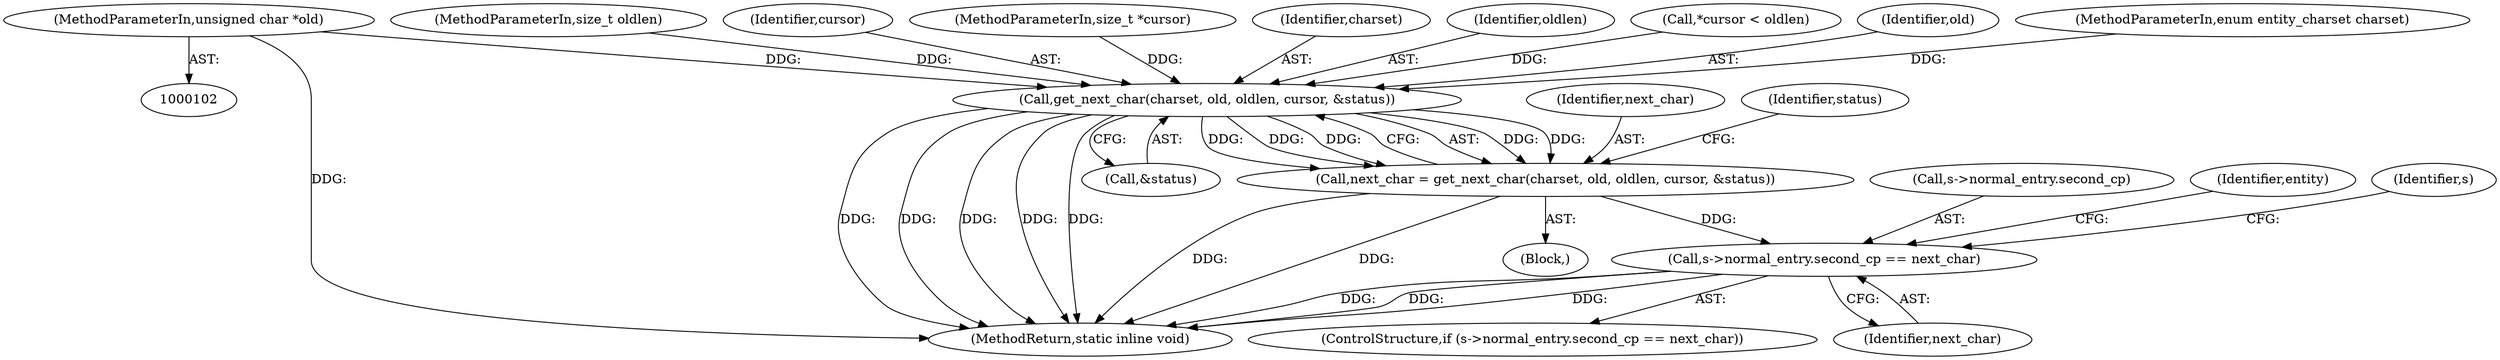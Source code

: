 digraph "0_php-src_0da8b8b801f9276359262f1ef8274c7812d3dfda?w=1_2@pointer" {
"1000108" [label="(MethodParameterIn,unsigned char *old)"];
"1000193" [label="(Call,get_next_char(charset, old, oldlen, cursor, &status))"];
"1000191" [label="(Call,next_char = get_next_char(charset, old, oldlen, cursor, &status))"];
"1000243" [label="(Call,s->normal_entry.second_cp == next_char)"];
"1000108" [label="(MethodParameterIn,unsigned char *old)"];
"1000249" [label="(Identifier,next_char)"];
"1000109" [label="(MethodParameterIn,size_t oldlen)"];
"1000244" [label="(Call,s->normal_entry.second_cp)"];
"1000243" [label="(Call,s->normal_entry.second_cp == next_char)"];
"1000303" [label="(MethodReturn,static inline void)"];
"1000242" [label="(ControlStructure,if (s->normal_entry.second_cp == next_char))"];
"1000197" [label="(Identifier,cursor)"];
"1000110" [label="(MethodParameterIn,size_t *cursor)"];
"1000194" [label="(Identifier,charset)"];
"1000196" [label="(Identifier,oldlen)"];
"1000253" [label="(Identifier,entity)"];
"1000240" [label="(Identifier,s)"];
"1000193" [label="(Call,get_next_char(charset, old, oldlen, cursor, &status))"];
"1000173" [label="(Block,)"];
"1000191" [label="(Call,next_char = get_next_char(charset, old, oldlen, cursor, &status))"];
"1000186" [label="(Call,*cursor < oldlen)"];
"1000198" [label="(Call,&status)"];
"1000192" [label="(Identifier,next_char)"];
"1000195" [label="(Identifier,old)"];
"1000202" [label="(Identifier,status)"];
"1000104" [label="(MethodParameterIn,enum entity_charset charset)"];
"1000108" -> "1000102"  [label="AST: "];
"1000108" -> "1000303"  [label="DDG: "];
"1000108" -> "1000193"  [label="DDG: "];
"1000193" -> "1000191"  [label="AST: "];
"1000193" -> "1000198"  [label="CFG: "];
"1000194" -> "1000193"  [label="AST: "];
"1000195" -> "1000193"  [label="AST: "];
"1000196" -> "1000193"  [label="AST: "];
"1000197" -> "1000193"  [label="AST: "];
"1000198" -> "1000193"  [label="AST: "];
"1000191" -> "1000193"  [label="CFG: "];
"1000193" -> "1000303"  [label="DDG: "];
"1000193" -> "1000303"  [label="DDG: "];
"1000193" -> "1000303"  [label="DDG: "];
"1000193" -> "1000303"  [label="DDG: "];
"1000193" -> "1000303"  [label="DDG: "];
"1000193" -> "1000191"  [label="DDG: "];
"1000193" -> "1000191"  [label="DDG: "];
"1000193" -> "1000191"  [label="DDG: "];
"1000193" -> "1000191"  [label="DDG: "];
"1000193" -> "1000191"  [label="DDG: "];
"1000104" -> "1000193"  [label="DDG: "];
"1000186" -> "1000193"  [label="DDG: "];
"1000109" -> "1000193"  [label="DDG: "];
"1000110" -> "1000193"  [label="DDG: "];
"1000191" -> "1000173"  [label="AST: "];
"1000192" -> "1000191"  [label="AST: "];
"1000202" -> "1000191"  [label="CFG: "];
"1000191" -> "1000303"  [label="DDG: "];
"1000191" -> "1000303"  [label="DDG: "];
"1000191" -> "1000243"  [label="DDG: "];
"1000243" -> "1000242"  [label="AST: "];
"1000243" -> "1000249"  [label="CFG: "];
"1000244" -> "1000243"  [label="AST: "];
"1000249" -> "1000243"  [label="AST: "];
"1000253" -> "1000243"  [label="CFG: "];
"1000240" -> "1000243"  [label="CFG: "];
"1000243" -> "1000303"  [label="DDG: "];
"1000243" -> "1000303"  [label="DDG: "];
"1000243" -> "1000303"  [label="DDG: "];
}

